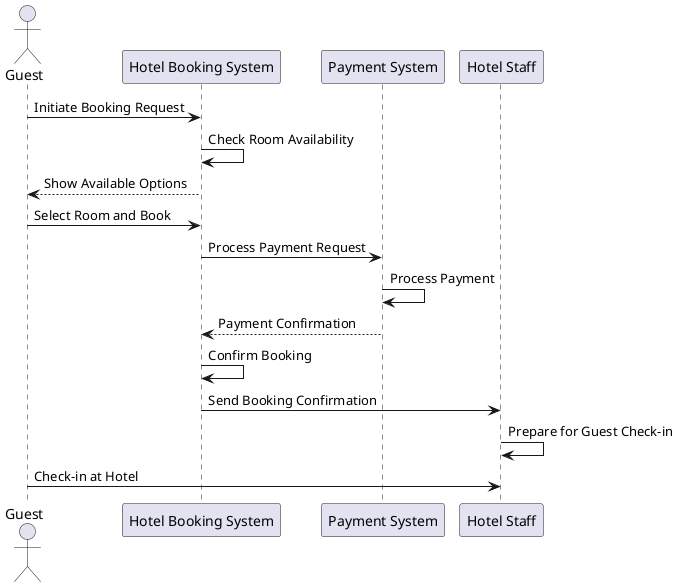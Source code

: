 @startuml

actor Guest
participant "Hotel Booking System" as HBS
participant "Payment System" as PS
participant "Hotel Staff" as HS

Guest -> HBS: Initiate Booking Request
HBS -> HBS: Check Room Availability
HBS --> Guest: Show Available Options
Guest -> HBS: Select Room and Book
HBS -> PS: Process Payment Request
PS -> PS: Process Payment
PS --> HBS: Payment Confirmation
HBS -> HBS: Confirm Booking
HBS -> HS: Send Booking Confirmation
HS -> HS: Prepare for Guest Check-in
Guest -> HS: Check-in at Hotel
@enduml
'These are some changes made by Vinayak hope you will consider

